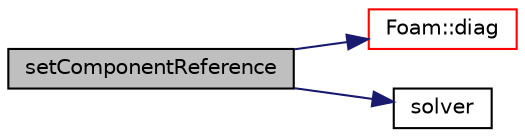 digraph "setComponentReference"
{
  bgcolor="transparent";
  edge [fontname="Helvetica",fontsize="10",labelfontname="Helvetica",labelfontsize="10"];
  node [fontname="Helvetica",fontsize="10",shape=record];
  rankdir="LR";
  Node1 [label="setComponentReference",height=0.2,width=0.4,color="black", fillcolor="grey75", style="filled", fontcolor="black"];
  Node1 -> Node2 [color="midnightblue",fontsize="10",style="solid",fontname="Helvetica"];
  Node2 [label="Foam::diag",height=0.2,width=0.4,color="red",URL="$a10979.html#a8cdb0ba0633c91ed7041368519cd217c"];
  Node1 -> Node3 [color="midnightblue",fontsize="10",style="solid",fontname="Helvetica"];
  Node3 [label="solver",height=0.2,width=0.4,color="black",URL="$a00888.html#a05f491f6dce6a9144c29cb450564d9aa",tooltip="Construct and return the solver. "];
}
